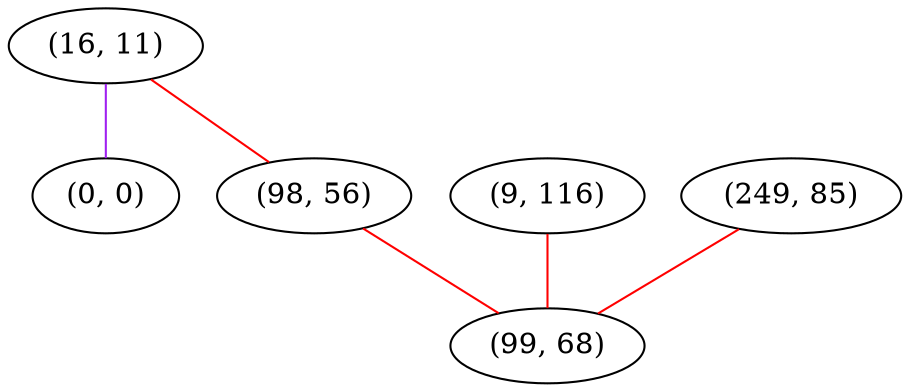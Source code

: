 graph "" {
"(16, 11)";
"(0, 0)";
"(9, 116)";
"(98, 56)";
"(249, 85)";
"(99, 68)";
"(16, 11)" -- "(98, 56)"  [color=red, key=0, weight=1];
"(16, 11)" -- "(0, 0)"  [color=purple, key=0, weight=4];
"(9, 116)" -- "(99, 68)"  [color=red, key=0, weight=1];
"(98, 56)" -- "(99, 68)"  [color=red, key=0, weight=1];
"(249, 85)" -- "(99, 68)"  [color=red, key=0, weight=1];
}
